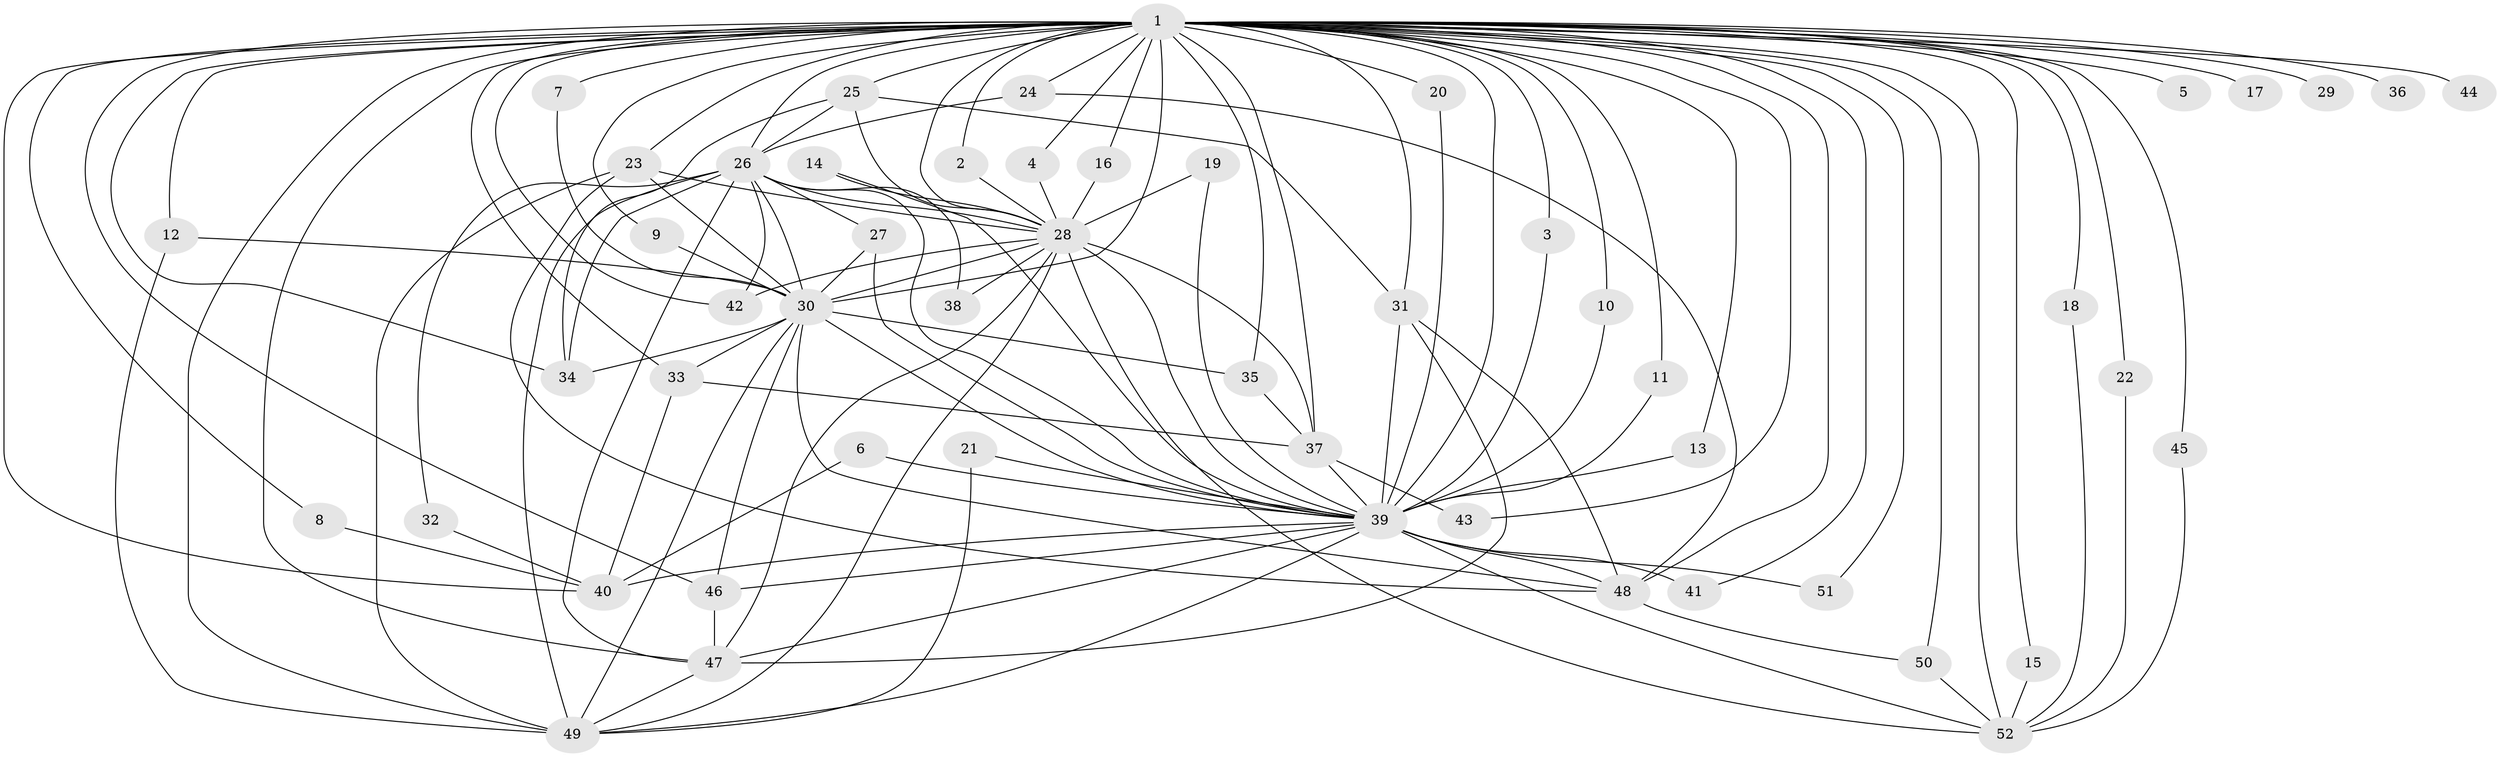// original degree distribution, {27: 0.009615384615384616, 21: 0.04807692307692308, 18: 0.009615384615384616, 23: 0.009615384615384616, 25: 0.009615384615384616, 14: 0.009615384615384616, 2: 0.5769230769230769, 8: 0.019230769230769232, 4: 0.09615384615384616, 3: 0.18269230769230768, 6: 0.019230769230769232, 9: 0.009615384615384616}
// Generated by graph-tools (version 1.1) at 2025/49/03/09/25 03:49:34]
// undirected, 52 vertices, 127 edges
graph export_dot {
graph [start="1"]
  node [color=gray90,style=filled];
  1;
  2;
  3;
  4;
  5;
  6;
  7;
  8;
  9;
  10;
  11;
  12;
  13;
  14;
  15;
  16;
  17;
  18;
  19;
  20;
  21;
  22;
  23;
  24;
  25;
  26;
  27;
  28;
  29;
  30;
  31;
  32;
  33;
  34;
  35;
  36;
  37;
  38;
  39;
  40;
  41;
  42;
  43;
  44;
  45;
  46;
  47;
  48;
  49;
  50;
  51;
  52;
  1 -- 2 [weight=1.0];
  1 -- 3 [weight=1.0];
  1 -- 4 [weight=1.0];
  1 -- 5 [weight=2.0];
  1 -- 7 [weight=2.0];
  1 -- 8 [weight=1.0];
  1 -- 9 [weight=1.0];
  1 -- 10 [weight=1.0];
  1 -- 11 [weight=1.0];
  1 -- 12 [weight=2.0];
  1 -- 13 [weight=1.0];
  1 -- 15 [weight=1.0];
  1 -- 16 [weight=1.0];
  1 -- 17 [weight=1.0];
  1 -- 18 [weight=1.0];
  1 -- 20 [weight=2.0];
  1 -- 22 [weight=1.0];
  1 -- 23 [weight=3.0];
  1 -- 24 [weight=2.0];
  1 -- 25 [weight=1.0];
  1 -- 26 [weight=5.0];
  1 -- 28 [weight=5.0];
  1 -- 29 [weight=2.0];
  1 -- 30 [weight=4.0];
  1 -- 31 [weight=2.0];
  1 -- 33 [weight=1.0];
  1 -- 34 [weight=1.0];
  1 -- 35 [weight=1.0];
  1 -- 36 [weight=2.0];
  1 -- 37 [weight=1.0];
  1 -- 39 [weight=8.0];
  1 -- 40 [weight=2.0];
  1 -- 41 [weight=1.0];
  1 -- 42 [weight=1.0];
  1 -- 43 [weight=1.0];
  1 -- 44 [weight=2.0];
  1 -- 45 [weight=1.0];
  1 -- 46 [weight=1.0];
  1 -- 47 [weight=1.0];
  1 -- 48 [weight=1.0];
  1 -- 49 [weight=5.0];
  1 -- 50 [weight=3.0];
  1 -- 51 [weight=1.0];
  1 -- 52 [weight=1.0];
  2 -- 28 [weight=1.0];
  3 -- 39 [weight=1.0];
  4 -- 28 [weight=1.0];
  6 -- 39 [weight=1.0];
  6 -- 40 [weight=1.0];
  7 -- 30 [weight=1.0];
  8 -- 40 [weight=1.0];
  9 -- 30 [weight=1.0];
  10 -- 39 [weight=1.0];
  11 -- 39 [weight=1.0];
  12 -- 30 [weight=1.0];
  12 -- 49 [weight=1.0];
  13 -- 39 [weight=1.0];
  14 -- 28 [weight=1.0];
  14 -- 39 [weight=1.0];
  15 -- 52 [weight=1.0];
  16 -- 28 [weight=1.0];
  18 -- 52 [weight=1.0];
  19 -- 28 [weight=1.0];
  19 -- 39 [weight=1.0];
  20 -- 39 [weight=1.0];
  21 -- 39 [weight=1.0];
  21 -- 49 [weight=1.0];
  22 -- 52 [weight=1.0];
  23 -- 28 [weight=1.0];
  23 -- 30 [weight=1.0];
  23 -- 48 [weight=1.0];
  23 -- 49 [weight=1.0];
  24 -- 26 [weight=1.0];
  24 -- 48 [weight=1.0];
  25 -- 26 [weight=1.0];
  25 -- 28 [weight=1.0];
  25 -- 31 [weight=1.0];
  25 -- 34 [weight=1.0];
  26 -- 27 [weight=1.0];
  26 -- 28 [weight=1.0];
  26 -- 30 [weight=1.0];
  26 -- 32 [weight=1.0];
  26 -- 34 [weight=1.0];
  26 -- 38 [weight=1.0];
  26 -- 39 [weight=2.0];
  26 -- 42 [weight=1.0];
  26 -- 47 [weight=1.0];
  26 -- 49 [weight=1.0];
  27 -- 30 [weight=1.0];
  27 -- 39 [weight=1.0];
  28 -- 30 [weight=1.0];
  28 -- 37 [weight=1.0];
  28 -- 38 [weight=1.0];
  28 -- 39 [weight=2.0];
  28 -- 42 [weight=1.0];
  28 -- 47 [weight=1.0];
  28 -- 49 [weight=2.0];
  28 -- 52 [weight=1.0];
  30 -- 33 [weight=1.0];
  30 -- 34 [weight=1.0];
  30 -- 35 [weight=1.0];
  30 -- 39 [weight=2.0];
  30 -- 46 [weight=1.0];
  30 -- 48 [weight=2.0];
  30 -- 49 [weight=1.0];
  31 -- 39 [weight=1.0];
  31 -- 47 [weight=1.0];
  31 -- 48 [weight=1.0];
  32 -- 40 [weight=1.0];
  33 -- 37 [weight=1.0];
  33 -- 40 [weight=1.0];
  35 -- 37 [weight=1.0];
  37 -- 39 [weight=1.0];
  37 -- 43 [weight=1.0];
  39 -- 40 [weight=2.0];
  39 -- 41 [weight=2.0];
  39 -- 46 [weight=1.0];
  39 -- 47 [weight=1.0];
  39 -- 48 [weight=2.0];
  39 -- 49 [weight=3.0];
  39 -- 51 [weight=1.0];
  39 -- 52 [weight=1.0];
  45 -- 52 [weight=1.0];
  46 -- 47 [weight=1.0];
  47 -- 49 [weight=1.0];
  48 -- 50 [weight=1.0];
  50 -- 52 [weight=1.0];
}
